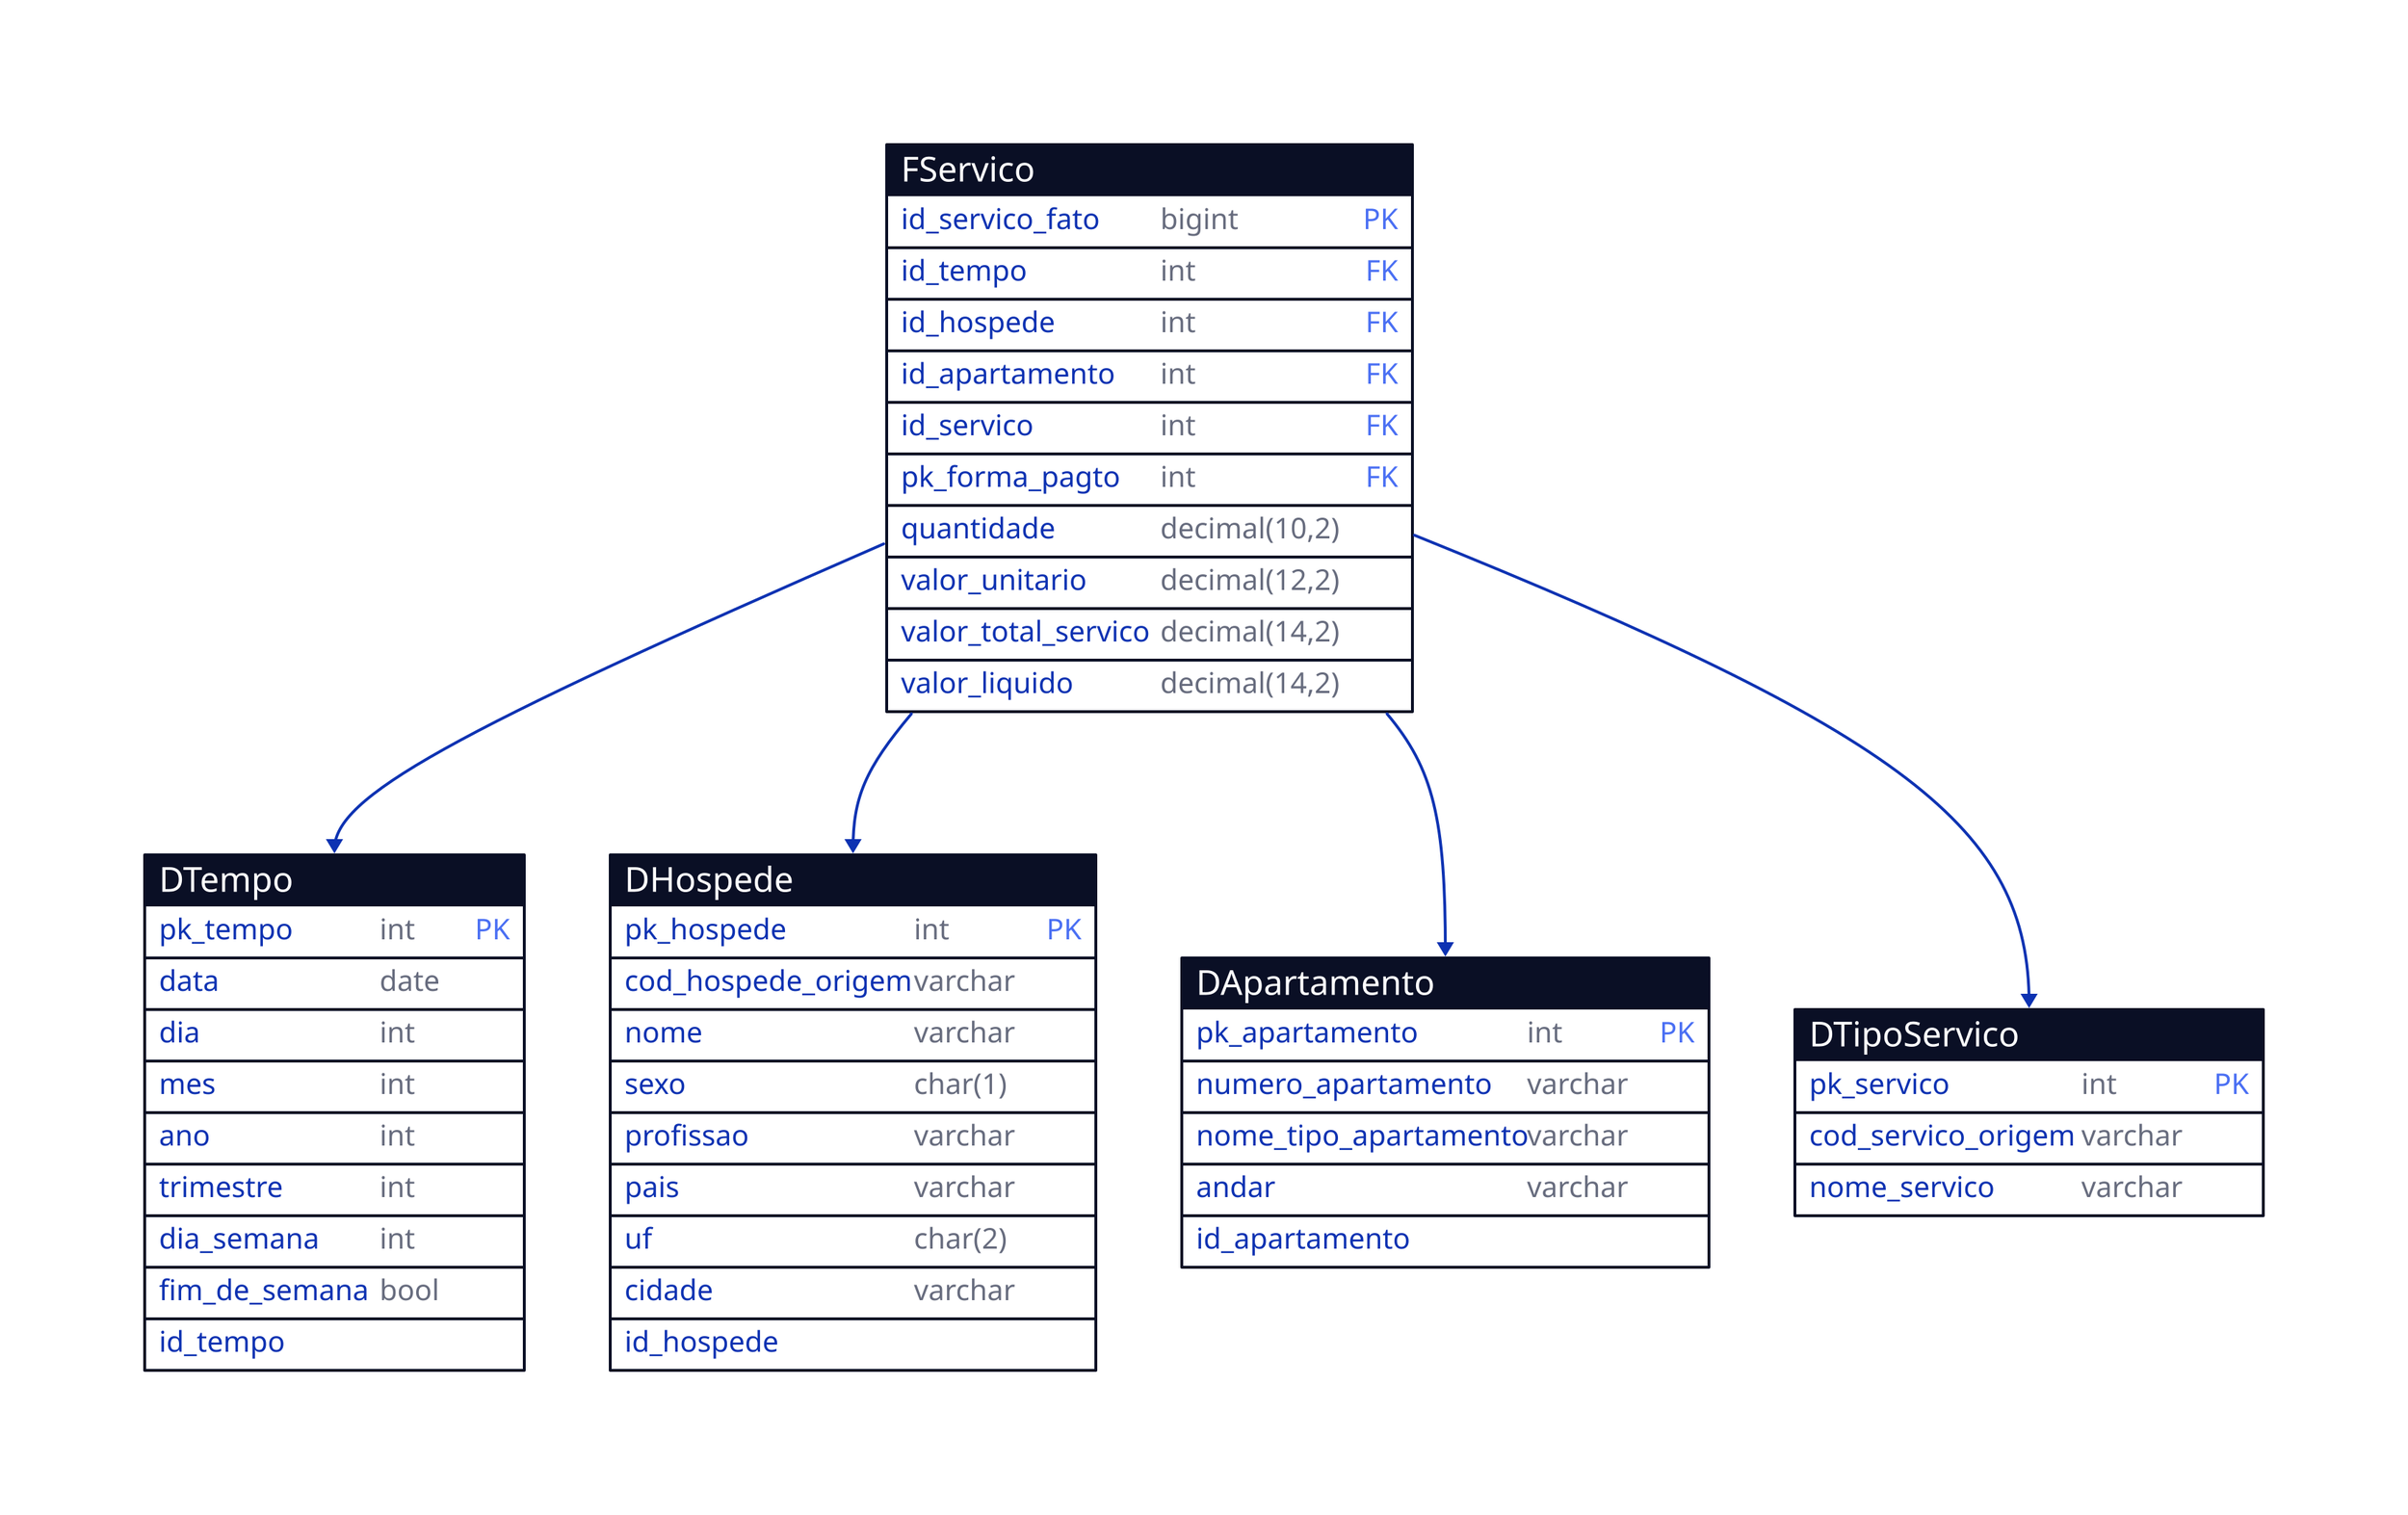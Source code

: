 vars: {
  d2-config: {
    layout-engine: dagre
    theme-id: 0
  }
}

DTempo: {
  shape: sql_table
  pk_tempo: int {constraint: primary_key}
  data: date
  dia: int
  mes: int
  ano: int
  trimestre: int
  dia_semana: int
  fim_de_semana: bool
}



DHospede: {
  shape: sql_table
  pk_hospede: int {constraint: primary_key}
  cod_hospede_origem: varchar
  nome: varchar
  sexo: char(1)
  profissao: varchar
  pais: varchar
  uf: char(2)
  cidade: varchar
}

# Atributos a serem reavaliados:
#       Tipo da cama é relevante?
#       Cama de casal é importante?

DApartamento: {
  shape: sql_table
  pk_apartamento: int {constraint: primary_key}
  # cod_apartamento_origem: varchar
  numero_apartamento: varchar
  nome_tipo_apartamento: varchar
  andar: varchar
  # bloco: varchar(10)
}

# Comentei alguns atributos

DTipoServico: {
  shape: sql_table
  pk_servico: int {constraint: primary_key}
  cod_servico_origem: varchar
  nome_servico: varchar
  # categoria_servico: varchar
  # unidade: varchar
  # ativo: char
}

FServico: {
  shape: sql_table
  id_servico_fato: bigint {constraint: primary_key}
  id_tempo: int {constraint: foreign_key}
  id_hospede: int {constraint: foreign_key}
  id_apartamento: int {constraint: foreign_key}
  id_servico: int {constraint: foreign_key}
  pk_forma_pagto: int {constraint: foreign_key}
  quantidade: decimal(10,2)
  valor_unitario: decimal(12,2)
  valor_total_servico: decimal(14,2)
  valor_liquido: decimal(14,2)
  # nro_comanda: varchar(30)
  # nro_hospedagem: varchar(30)
}

FServico.id_tempo -> DTempo.id_tempo
FServico.id_hospede -> DHospede.id_hospede
FServico.id_apartamento -> DApartamento.id_apartamento
FServico.id_servico -> DTipoServico.pk_servico
